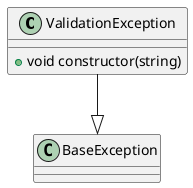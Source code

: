 !include /Users/Sam/Git/fabric-composer/site/node_modules/composer-common/lib/serializer/baseexception.uml
@startuml
class ValidationException{
   + void constructor(string)
}
ValidationException --|> BaseException
@enduml
